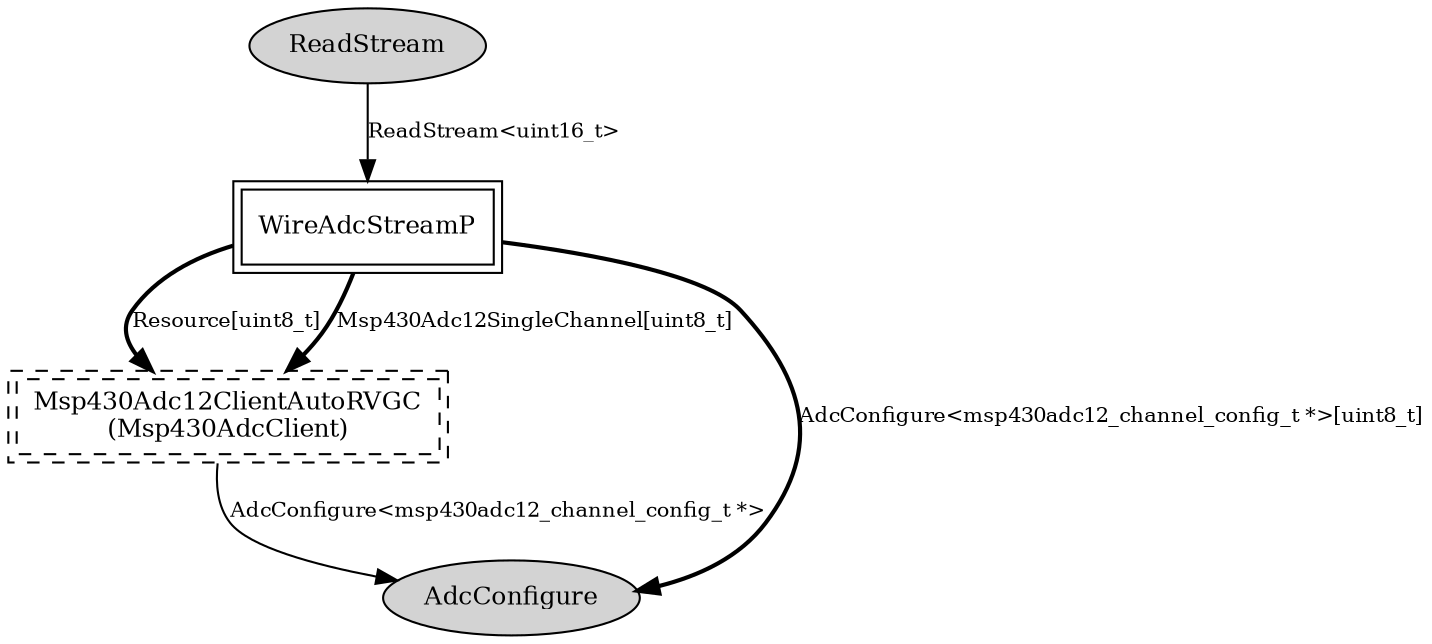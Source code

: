 digraph "tos.chips.msp430.adc12.AdcReadStreamClientC" {
  n0x410c2820 [shape=ellipse, style=filled, label="ReadStream", fontsize=12];
  "WireAdcStreamP" [fontsize=12, shape=box,peripheries=2, URL="../chtml/tos.chips.msp430.adc12.WireAdcStreamP.html"];
  "AdcReadStreamClientC.Msp430AdcClient" [fontsize=12, shape=box,peripheries=2, style=dashed, label="Msp430Adc12ClientAutoRVGC\n(Msp430AdcClient)", URL="../chtml/tos.chips.msp430.adc12.Msp430Adc12ClientAutoRVGC.html"];
  n0x410bd0b0 [shape=ellipse, style=filled, label="AdcConfigure", fontsize=12];
  "WireAdcStreamP" [fontsize=12, shape=box,peripheries=2, URL="../chtml/tos.chips.msp430.adc12.WireAdcStreamP.html"];
  "WireAdcStreamP" [fontsize=12, shape=box,peripheries=2, URL="../chtml/tos.chips.msp430.adc12.WireAdcStreamP.html"];
  "AdcReadStreamClientC.Msp430AdcClient" [fontsize=12, shape=box,peripheries=2, style=dashed, label="Msp430Adc12ClientAutoRVGC\n(Msp430AdcClient)", URL="../chtml/tos.chips.msp430.adc12.Msp430Adc12ClientAutoRVGC.html"];
  "WireAdcStreamP" [fontsize=12, shape=box,peripheries=2, URL="../chtml/tos.chips.msp430.adc12.WireAdcStreamP.html"];
  "AdcReadStreamClientC.Msp430AdcClient" [fontsize=12, shape=box,peripheries=2, style=dashed, label="Msp430Adc12ClientAutoRVGC\n(Msp430AdcClient)", URL="../chtml/tos.chips.msp430.adc12.Msp430Adc12ClientAutoRVGC.html"];
  "n0x410c2820" -> "WireAdcStreamP" [label="ReadStream<uint16_t>", URL="../ihtml/tos.interfaces.ReadStream.html", fontsize=10];
  "AdcReadStreamClientC.Msp430AdcClient" -> "n0x410bd0b0" [label="AdcConfigure<msp430adc12_channel_config_t *>", URL="../ihtml/tos.interfaces.AdcConfigure.html", fontsize=10];
  "WireAdcStreamP" -> "n0x410bd0b0" [label="AdcConfigure<msp430adc12_channel_config_t *>[uint8_t]", style=bold, URL="../ihtml/tos.interfaces.AdcConfigure.html", fontsize=10];
  "WireAdcStreamP" -> "AdcReadStreamClientC.Msp430AdcClient" [label="Resource[uint8_t]", style=bold, URL="../ihtml/tos.interfaces.Resource.html", fontsize=10];
  "WireAdcStreamP" -> "AdcReadStreamClientC.Msp430AdcClient" [label="Msp430Adc12SingleChannel[uint8_t]", style=bold, URL="../ihtml/tos.chips.msp430.adc12.Msp430Adc12SingleChannel.html", fontsize=10];
}
